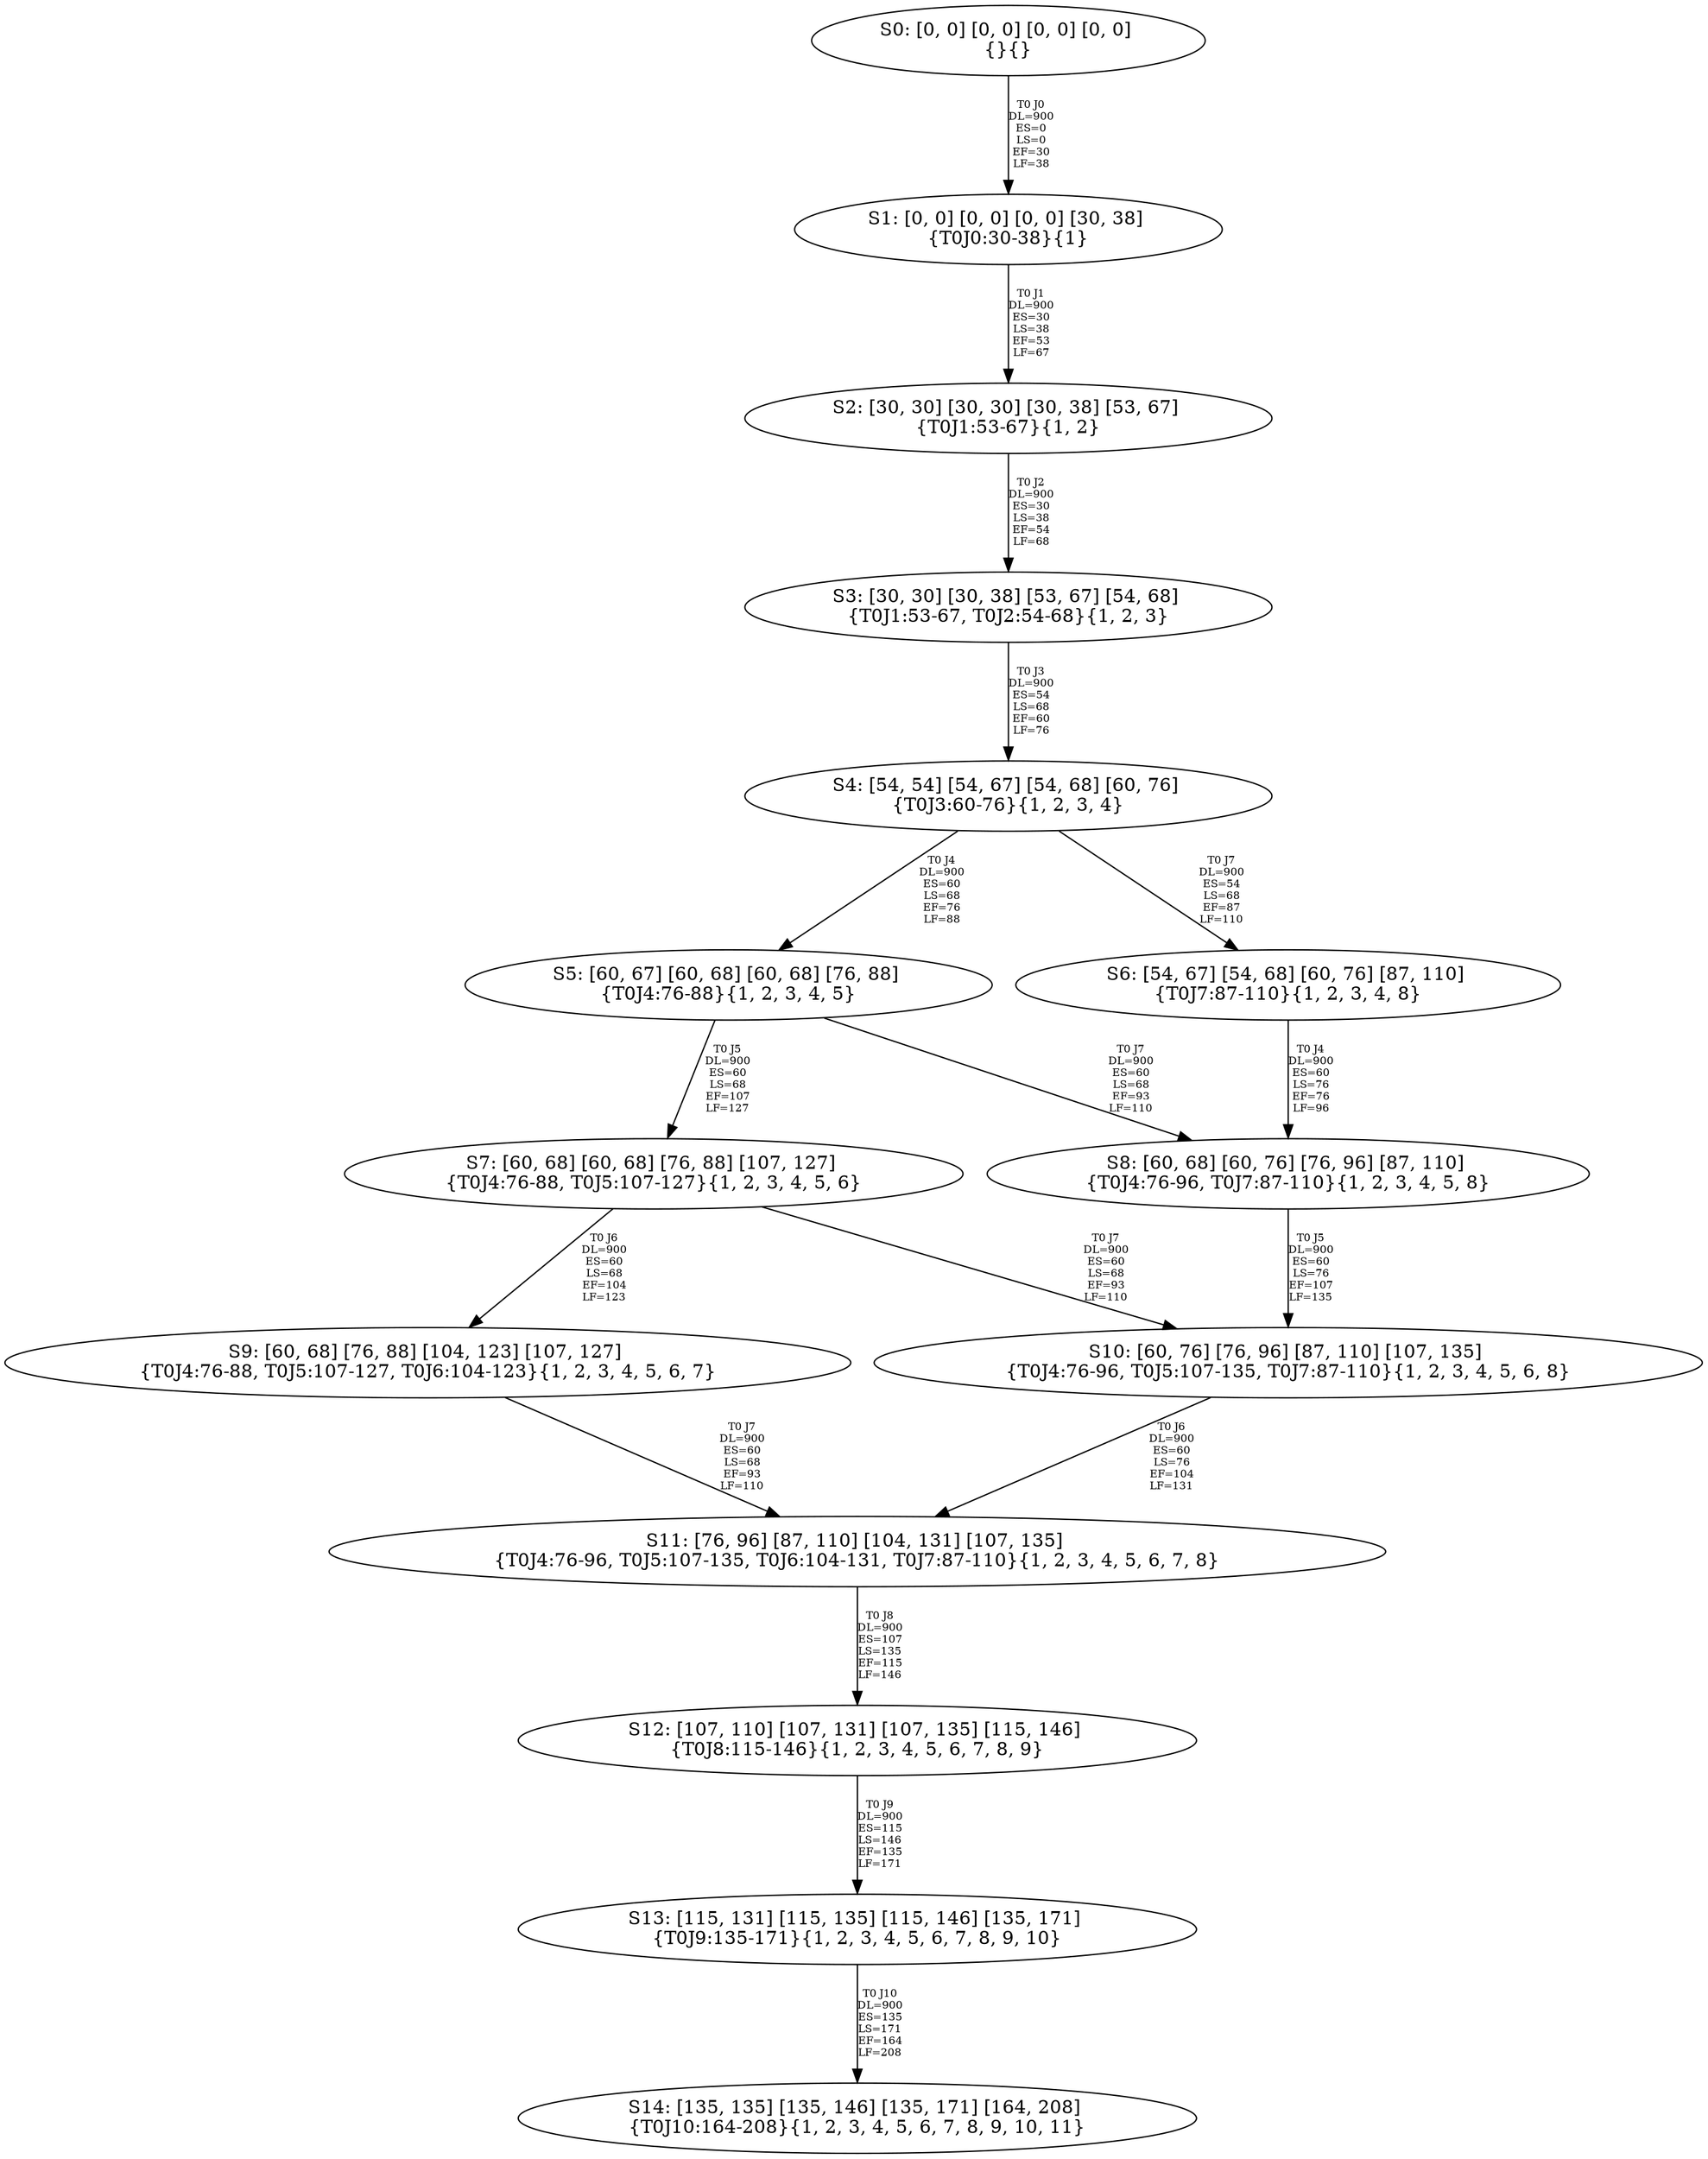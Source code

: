 digraph {
	S0[label="S0: [0, 0] [0, 0] [0, 0] [0, 0] \n{}{}"];
	S1[label="S1: [0, 0] [0, 0] [0, 0] [30, 38] \n{T0J0:30-38}{1}"];
	S2[label="S2: [30, 30] [30, 30] [30, 38] [53, 67] \n{T0J1:53-67}{1, 2}"];
	S3[label="S3: [30, 30] [30, 38] [53, 67] [54, 68] \n{T0J1:53-67, T0J2:54-68}{1, 2, 3}"];
	S4[label="S4: [54, 54] [54, 67] [54, 68] [60, 76] \n{T0J3:60-76}{1, 2, 3, 4}"];
	S5[label="S5: [60, 67] [60, 68] [60, 68] [76, 88] \n{T0J4:76-88}{1, 2, 3, 4, 5}"];
	S6[label="S6: [54, 67] [54, 68] [60, 76] [87, 110] \n{T0J7:87-110}{1, 2, 3, 4, 8}"];
	S7[label="S7: [60, 68] [60, 68] [76, 88] [107, 127] \n{T0J4:76-88, T0J5:107-127}{1, 2, 3, 4, 5, 6}"];
	S8[label="S8: [60, 68] [60, 76] [76, 96] [87, 110] \n{T0J4:76-96, T0J7:87-110}{1, 2, 3, 4, 5, 8}"];
	S9[label="S9: [60, 68] [76, 88] [104, 123] [107, 127] \n{T0J4:76-88, T0J5:107-127, T0J6:104-123}{1, 2, 3, 4, 5, 6, 7}"];
	S10[label="S10: [60, 76] [76, 96] [87, 110] [107, 135] \n{T0J4:76-96, T0J5:107-135, T0J7:87-110}{1, 2, 3, 4, 5, 6, 8}"];
	S11[label="S11: [76, 96] [87, 110] [104, 131] [107, 135] \n{T0J4:76-96, T0J5:107-135, T0J6:104-131, T0J7:87-110}{1, 2, 3, 4, 5, 6, 7, 8}"];
	S12[label="S12: [107, 110] [107, 131] [107, 135] [115, 146] \n{T0J8:115-146}{1, 2, 3, 4, 5, 6, 7, 8, 9}"];
	S13[label="S13: [115, 131] [115, 135] [115, 146] [135, 171] \n{T0J9:135-171}{1, 2, 3, 4, 5, 6, 7, 8, 9, 10}"];
	S14[label="S14: [135, 135] [135, 146] [135, 171] [164, 208] \n{T0J10:164-208}{1, 2, 3, 4, 5, 6, 7, 8, 9, 10, 11}"];
	S0 -> S1[label="T0 J0\nDL=900\nES=0\nLS=0\nEF=30\nLF=38",fontsize=8];
	S1 -> S2[label="T0 J1\nDL=900\nES=30\nLS=38\nEF=53\nLF=67",fontsize=8];
	S2 -> S3[label="T0 J2\nDL=900\nES=30\nLS=38\nEF=54\nLF=68",fontsize=8];
	S3 -> S4[label="T0 J3\nDL=900\nES=54\nLS=68\nEF=60\nLF=76",fontsize=8];
	S4 -> S5[label="T0 J4\nDL=900\nES=60\nLS=68\nEF=76\nLF=88",fontsize=8];
	S4 -> S6[label="T0 J7\nDL=900\nES=54\nLS=68\nEF=87\nLF=110",fontsize=8];
	S5 -> S7[label="T0 J5\nDL=900\nES=60\nLS=68\nEF=107\nLF=127",fontsize=8];
	S5 -> S8[label="T0 J7\nDL=900\nES=60\nLS=68\nEF=93\nLF=110",fontsize=8];
	S6 -> S8[label="T0 J4\nDL=900\nES=60\nLS=76\nEF=76\nLF=96",fontsize=8];
	S7 -> S9[label="T0 J6\nDL=900\nES=60\nLS=68\nEF=104\nLF=123",fontsize=8];
	S7 -> S10[label="T0 J7\nDL=900\nES=60\nLS=68\nEF=93\nLF=110",fontsize=8];
	S8 -> S10[label="T0 J5\nDL=900\nES=60\nLS=76\nEF=107\nLF=135",fontsize=8];
	S9 -> S11[label="T0 J7\nDL=900\nES=60\nLS=68\nEF=93\nLF=110",fontsize=8];
	S10 -> S11[label="T0 J6\nDL=900\nES=60\nLS=76\nEF=104\nLF=131",fontsize=8];
	S11 -> S12[label="T0 J8\nDL=900\nES=107\nLS=135\nEF=115\nLF=146",fontsize=8];
	S12 -> S13[label="T0 J9\nDL=900\nES=115\nLS=146\nEF=135\nLF=171",fontsize=8];
	S13 -> S14[label="T0 J10\nDL=900\nES=135\nLS=171\nEF=164\nLF=208",fontsize=8];
}
